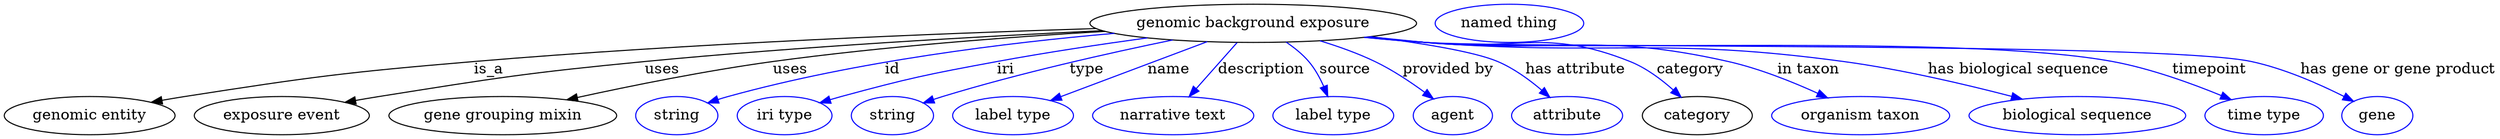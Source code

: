 digraph {
	graph [bb="0,0,2332.9,123"];
	node [label="\N"];
	"genomic background exposure"	[height=0.5,
		label="genomic background exposure",
		pos="1168.9,105",
		width=4.2427];
	"genomic entity"	[height=0.5,
		pos="79.943,18",
		width=2.2206];
	"genomic background exposure" -> "genomic entity"	[label=is_a,
		lp="452.94,61.5",
		pos="e,137.3,30.541 1021.6,100.12 873.98,95.489 640.43,86.12 438.94,69 318.48,58.765 288.38,54.685 168.94,36 161.89,34.897 154.54,33.651 \
147.22,32.347"];
	"exposure event"	[height=0.5,
		pos="259.94,18",
		width=2.2748];
	"genomic background exposure" -> "exposure event"	[label=uses,
		lp="615.44,61.5",
		pos="e,318.92,30.621 1027.6,98.093 912.12,92.6 744.75,83.12 598.94,69 487.83,58.239 460.17,53.7 349.94,36 343.19,34.916 336.17,33.716 \
329.16,32.471"];
	"gene grouping mixin"	[height=0.5,
		pos="465.94,18",
		width=2.9608];
	"genomic background exposure" -> "gene grouping mixin"	[label=uses,
		lp="735.44,61.5",
		pos="e,525.93,32.922 1030.1,97.426 940.95,92.162 822.78,83.248 718.94,69 656.57,60.441 586.38,46.197 535.78,35.098"];
	id	[color=blue,
		height=0.5,
		label=string,
		pos="628.94,18",
		width=1.0652];
	"genomic background exposure" -> id	[color=blue,
		label=id,
		lp="830.94,61.5",
		pos="e,657.93,29.996 1038.8,95.52 938.53,86.716 797.11,69.344 676.94,36 673.83,35.137 670.64,34.175 667.44,33.159",
		style=solid];
	iri	[color=blue,
		height=0.5,
		label="iri type",
		pos="729.94,18",
		width=1.2277];
	"genomic background exposure" -> iri	[color=blue,
		label=iri,
		lp="936.94,61.5",
		pos="e,763.23,29.946 1069.7,91.318 1026.3,85.317 974.99,77.584 928.94,69 863.97,56.888 847.74,53.271 783.94,36 780.36,35.031 776.67,33.979 \
772.97,32.889",
		style=solid];
	type	[color=blue,
		height=0.5,
		label=string,
		pos="830.94,18",
		width=1.0652];
	"genomic background exposure" -> type	[color=blue,
		label=type,
		lp="1012.9,61.5",
		pos="e,859.88,29.97 1093.4,89.311 1034.2,77.089 950.11,58.152 877.94,36 875.18,35.153 872.34,34.238 869.5,33.289",
		style=solid];
	name	[color=blue,
		height=0.5,
		label="label type",
		pos="943.94,18",
		width=1.5707];
	"genomic background exposure" -> name	[color=blue,
		label=name,
		lp="1089.9,61.5",
		pos="e,979.15,32.302 1125.8,87.712 1086.5,72.838 1028.5,50.936 988.62,35.879",
		style=solid];
	description	[color=blue,
		height=0.5,
		label="narrative text",
		pos="1093.9,18",
		width=2.0943];
	"genomic background exposure" -> description	[color=blue,
		label=description,
		lp="1176.4,61.5",
		pos="e,1108.8,35.885 1153.8,86.799 1142.8,74.39 1127.9,57.458 1115.7,43.618",
		style=solid];
	source	[color=blue,
		height=0.5,
		label="label type",
		pos="1243.9,18",
		width=1.5707];
	"genomic background exposure" -> source	[color=blue,
		label=source,
		lp="1254.9,61.5",
		pos="e,1238.7,36.066 1199.8,87.262 1207.4,82.125 1215,75.963 1220.9,69 1226.8,62.169 1231.4,53.628 1234.9,45.547",
		style=solid];
	"provided by"	[color=blue,
		height=0.5,
		label=agent,
		pos="1355.9,18",
		width=1.0291];
	"genomic background exposure" -> "provided by"	[color=blue,
		label="provided by",
		lp="1351.4,61.5",
		pos="e,1337.7,33.821 1231.5,88.515 1248.6,83.294 1266.8,76.777 1282.9,69 1299.3,61.12 1316.1,49.867 1329.5,40.03",
		style=solid];
	"has attribute"	[color=blue,
		height=0.5,
		label=attribute,
		pos="1462.9,18",
		width=1.4443];
	"genomic background exposure" -> "has attribute"	[color=blue,
		label="has attribute",
		lp="1470.9,61.5",
		pos="e,1446.8,35.19 1278.7,92.463 1326.4,86.381 1376.3,78.262 1397.9,69 1413,62.548 1427.7,51.756 1439.3,41.846",
		style=solid];
	category	[height=0.5,
		pos="1583.9,18",
		width=1.4263];
	"genomic background exposure" -> category	[color=blue,
		label=category,
		lp="1578.4,61.5",
		pos="e,1568.8,35.516 1277.6,92.35 1295.1,90.525 1313,88.686 1329.9,87 1415.2,78.5 1442.5,101.27 1521.9,69 1536.6,63.05 1550.5,52.45 1561.4,\
42.537",
		style=solid];
	"in taxon"	[color=blue,
		height=0.5,
		label="organism taxon",
		pos="1736.9,18",
		width=2.3109];
	"genomic background exposure" -> "in taxon"	[color=blue,
		label="in taxon",
		lp="1688.9,61.5",
		pos="e,1706,34.848 1275.8,92.079 1293.9,90.248 1312.4,88.478 1329.9,87 1456,76.357 1490.6,97.18 1613.9,69 1642.6,62.455 1673.2,50.035 \
1696.7,39.212",
		style=solid];
	"has biological sequence"	[color=blue,
		height=0.5,
		label="biological sequence",
		pos="1939.9,18",
		width=2.8164];
	"genomic background exposure" -> "has biological sequence"	[color=blue,
		label="has biological sequence",
		lp="1885.4,61.5",
		pos="e,1888.5,33.566 1274.5,91.947 1293,90.099 1312,88.358 1329.9,87 1503.9,73.837 1549.1,92.59 1721.9,69 1775.5,61.691 1835.2,47.554 \
1878.6,36.171",
		style=solid];
	timepoint	[color=blue,
		height=0.5,
		label="time type",
		pos="2114.9,18",
		width=1.5346];
	"genomic background exposure" -> timepoint	[color=blue,
		label=timepoint,
		lp="2064.9,61.5",
		pos="e,2084.4,32.996 1273.2,91.804 1292.1,89.936 1311.6,88.225 1329.9,87 1472.8,77.476 1833.2,95.245 1973.9,69 2009.1,62.441 2047.3,48.463 \
2075,36.949",
		style=solid];
	"has gene or gene product"	[color=blue,
		height=0.5,
		label=gene,
		pos="2220.9,18",
		width=0.92075];
	"genomic background exposure" -> "has gene or gene product"	[color=blue,
		label="has gene or gene product",
		lp="2241.4,61.5",
		pos="e,2198.5,31.66 1272.8,91.775 1291.8,89.897 1311.4,88.191 1329.9,87 1415.8,81.479 2019.9,87.231 2103.9,69 2134.3,62.417 2166.6,47.978 \
2189.6,36.302",
		style=solid];
	"named thing_category"	[color=blue,
		height=0.5,
		label="named thing",
		pos="1408.9,105",
		width=1.9318];
}
